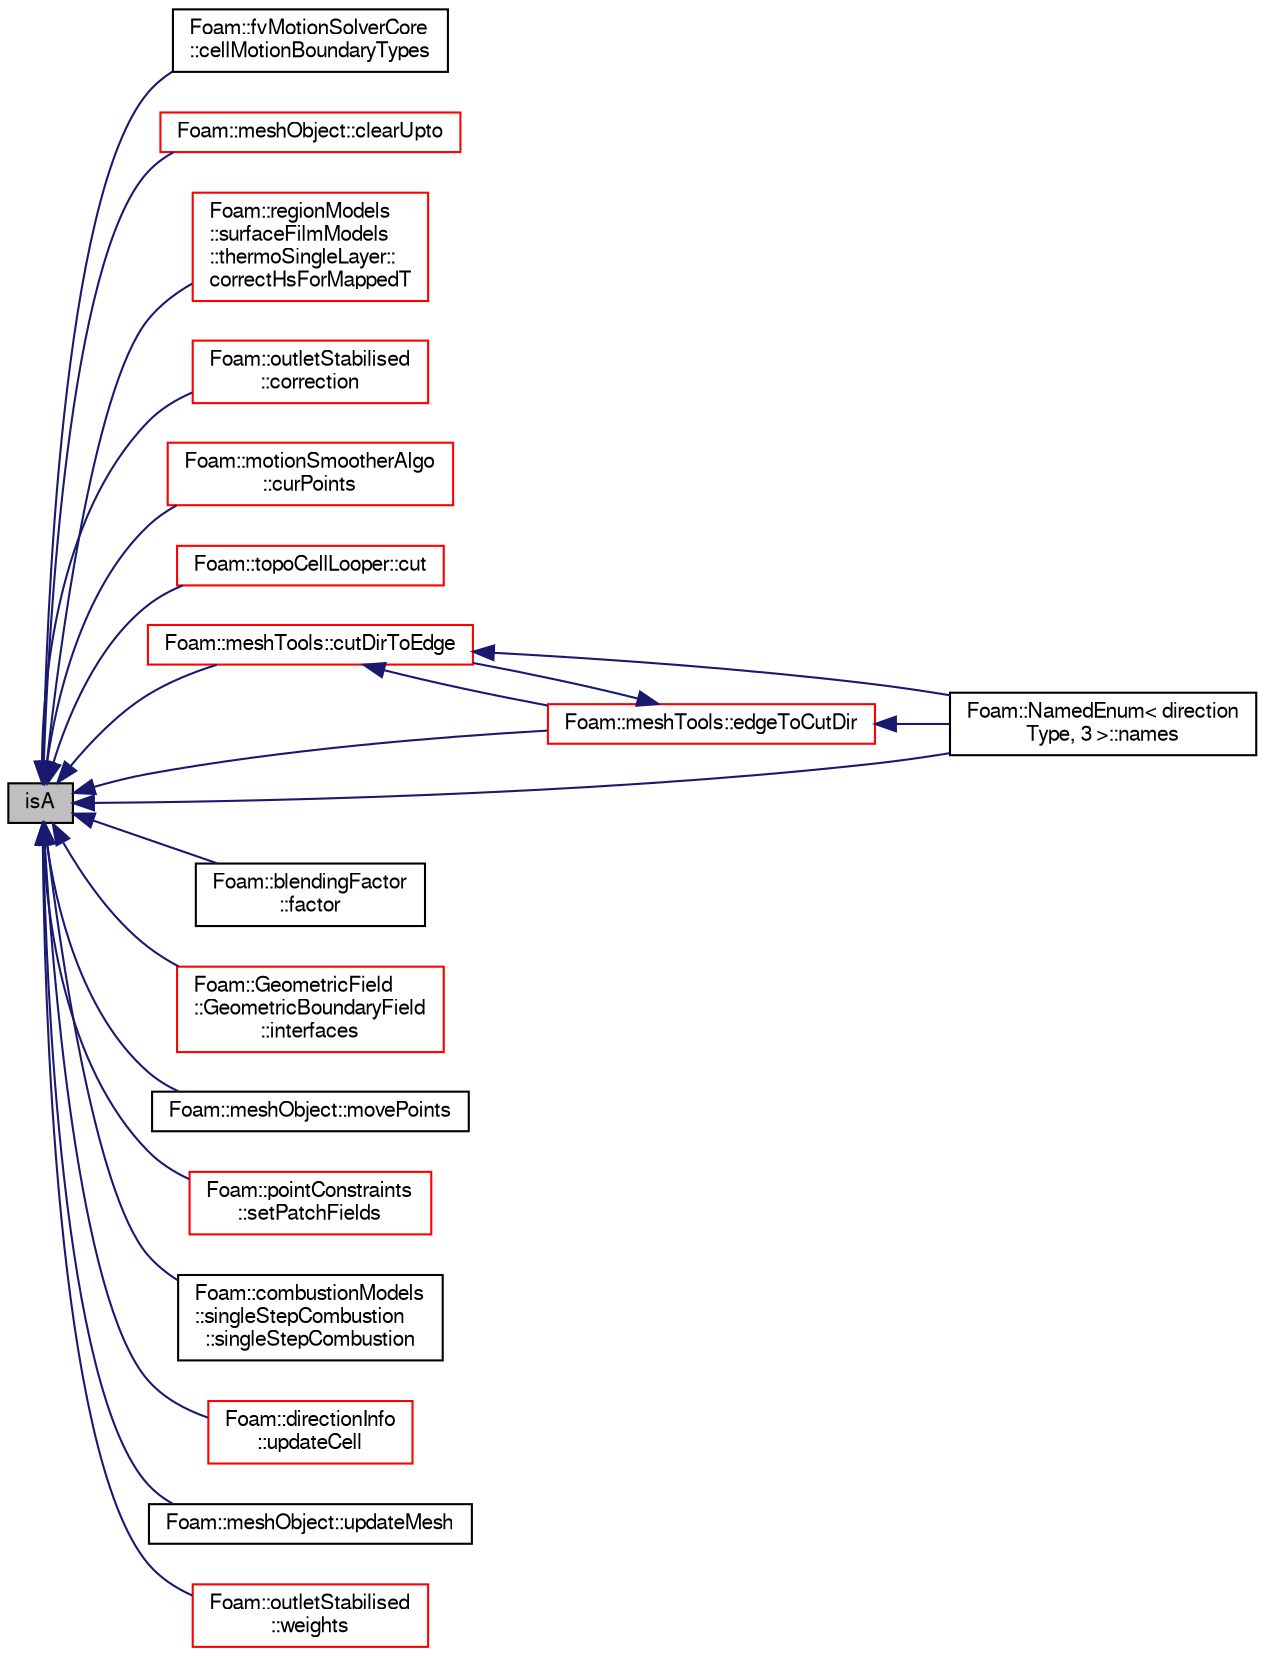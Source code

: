 digraph "isA"
{
  bgcolor="transparent";
  edge [fontname="FreeSans",fontsize="10",labelfontname="FreeSans",labelfontsize="10"];
  node [fontname="FreeSans",fontsize="10",shape=record];
  rankdir="LR";
  Node30748 [label="isA",height=0.2,width=0.4,color="black", fillcolor="grey75", style="filled", fontcolor="black"];
  Node30748 -> Node30749 [dir="back",color="midnightblue",fontsize="10",style="solid",fontname="FreeSans"];
  Node30749 [label="Foam::fvMotionSolverCore\l::cellMotionBoundaryTypes",height=0.2,width=0.4,color="black",URL="$a23334.html#a86a042032cb7f646d66ee8a1721f0a6c"];
  Node30748 -> Node30750 [dir="back",color="midnightblue",fontsize="10",style="solid",fontname="FreeSans"];
  Node30750 [label="Foam::meshObject::clearUpto",height=0.2,width=0.4,color="red",URL="$a27142.html#a0dc06f14bf957cd6ad1714a838338857",tooltip="Clear all meshObject derived from FromType up to (but not including) "];
  Node30748 -> Node30752 [dir="back",color="midnightblue",fontsize="10",style="solid",fontname="FreeSans"];
  Node30752 [label="Foam::regionModels\l::surfaceFilmModels\l::thermoSingleLayer::\lcorrectHsForMappedT",height=0.2,width=0.4,color="red",URL="$a29182.html#af85199505c20475372e6e7e6f12c289f",tooltip="Correct sensible enthalpy for mapped temperature fields. "];
  Node30748 -> Node30756 [dir="back",color="midnightblue",fontsize="10",style="solid",fontname="FreeSans"];
  Node30756 [label="Foam::outletStabilised\l::correction",height=0.2,width=0.4,color="red",URL="$a23222.html#acc9188c066344eea3cfd4b7f114eef3e",tooltip="Return the explicit correction to the face-interpolate. "];
  Node30748 -> Node30758 [dir="back",color="midnightblue",fontsize="10",style="solid",fontname="FreeSans"];
  Node30758 [label="Foam::motionSmootherAlgo\l::curPoints",height=0.2,width=0.4,color="red",URL="$a21550.html#a1996b85ae62abe724454832e65fdbfa4",tooltip="Get the current points (oldPoints+scale*displacement) "];
  Node30748 -> Node30760 [dir="back",color="midnightblue",fontsize="10",style="solid",fontname="FreeSans"];
  Node30760 [label="Foam::topoCellLooper::cut",height=0.2,width=0.4,color="red",URL="$a21482.html#a3d6305b93327dbf1434bf2c8362a3a3e",tooltip="Create cut along circumference of cellI. Gets current mesh cuts. "];
  Node30748 -> Node30762 [dir="back",color="midnightblue",fontsize="10",style="solid",fontname="FreeSans"];
  Node30762 [label="Foam::meshTools::cutDirToEdge",height=0.2,width=0.4,color="red",URL="$a21153.html#a56664f3017553939ea9760e96b9e24f2",tooltip="Reverse of edgeToCutDir: given direction find edge bundle and. "];
  Node30762 -> Node30765 [dir="back",color="midnightblue",fontsize="10",style="solid",fontname="FreeSans"];
  Node30765 [label="Foam::NamedEnum\< direction\lType, 3 \>::names",height=0.2,width=0.4,color="black",URL="$a25998.html#a7350da3a0edd92cd11e6c479c9967dc8"];
  Node30762 -> Node30766 [dir="back",color="midnightblue",fontsize="10",style="solid",fontname="FreeSans"];
  Node30766 [label="Foam::meshTools::edgeToCutDir",height=0.2,width=0.4,color="red",URL="$a21153.html#aaae026ffd1b269c8a220c6bb1bc95fa7",tooltip="Given edge on hex find all &#39;parallel&#39; (i.e. non-connected) "];
  Node30766 -> Node30765 [dir="back",color="midnightblue",fontsize="10",style="solid",fontname="FreeSans"];
  Node30766 -> Node30762 [dir="back",color="midnightblue",fontsize="10",style="solid",fontname="FreeSans"];
  Node30748 -> Node30766 [dir="back",color="midnightblue",fontsize="10",style="solid",fontname="FreeSans"];
  Node30748 -> Node30769 [dir="back",color="midnightblue",fontsize="10",style="solid",fontname="FreeSans"];
  Node30769 [label="Foam::blendingFactor\l::factor",height=0.2,width=0.4,color="black",URL="$a28870.html#a7efa0a50911fc0d9fa25db037eb1c89f"];
  Node30748 -> Node30770 [dir="back",color="midnightblue",fontsize="10",style="solid",fontname="FreeSans"];
  Node30770 [label="Foam::GeometricField\l::GeometricBoundaryField\l::interfaces",height=0.2,width=0.4,color="red",URL="$a26514.html#a6c015f4f39c9d97026d8e07936069bab",tooltip="Return a list of pointers for each patch field with only those. "];
  Node30748 -> Node30778 [dir="back",color="midnightblue",fontsize="10",style="solid",fontname="FreeSans"];
  Node30778 [label="Foam::meshObject::movePoints",height=0.2,width=0.4,color="black",URL="$a27142.html#a1f0776a32a30d50c5b33489cb05f4d11"];
  Node30748 -> Node30765 [dir="back",color="midnightblue",fontsize="10",style="solid",fontname="FreeSans"];
  Node30748 -> Node30779 [dir="back",color="midnightblue",fontsize="10",style="solid",fontname="FreeSans"];
  Node30779 [label="Foam::pointConstraints\l::setPatchFields",height=0.2,width=0.4,color="red",URL="$a23282.html#a1b6bb2c50c9e39688aa71d2263865d68",tooltip="Helper: set patchField values from internal values (on. "];
  Node30748 -> Node30791 [dir="back",color="midnightblue",fontsize="10",style="solid",fontname="FreeSans"];
  Node30791 [label="Foam::combustionModels\l::singleStepCombustion\l::singleStepCombustion",height=0.2,width=0.4,color="black",URL="$a21294.html#a3c13c74e0008e367dc193e0198c258cc",tooltip="Construct from components. "];
  Node30748 -> Node30792 [dir="back",color="midnightblue",fontsize="10",style="solid",fontname="FreeSans"];
  Node30792 [label="Foam::directionInfo\l::updateCell",height=0.2,width=0.4,color="red",URL="$a21486.html#a590b938e5b9283bf1d9f095803dba398",tooltip="Influence of neighbouring face. "];
  Node30748 -> Node30803 [dir="back",color="midnightblue",fontsize="10",style="solid",fontname="FreeSans"];
  Node30803 [label="Foam::meshObject::updateMesh",height=0.2,width=0.4,color="black",URL="$a27142.html#a35d9e31943796db6cf19e39e089af8c2"];
  Node30748 -> Node30804 [dir="back",color="midnightblue",fontsize="10",style="solid",fontname="FreeSans"];
  Node30804 [label="Foam::outletStabilised\l::weights",height=0.2,width=0.4,color="red",URL="$a23222.html#a3850190d622c7d30ee9b7357d248d2b4",tooltip="Return the interpolation weighting factors. "];
}
